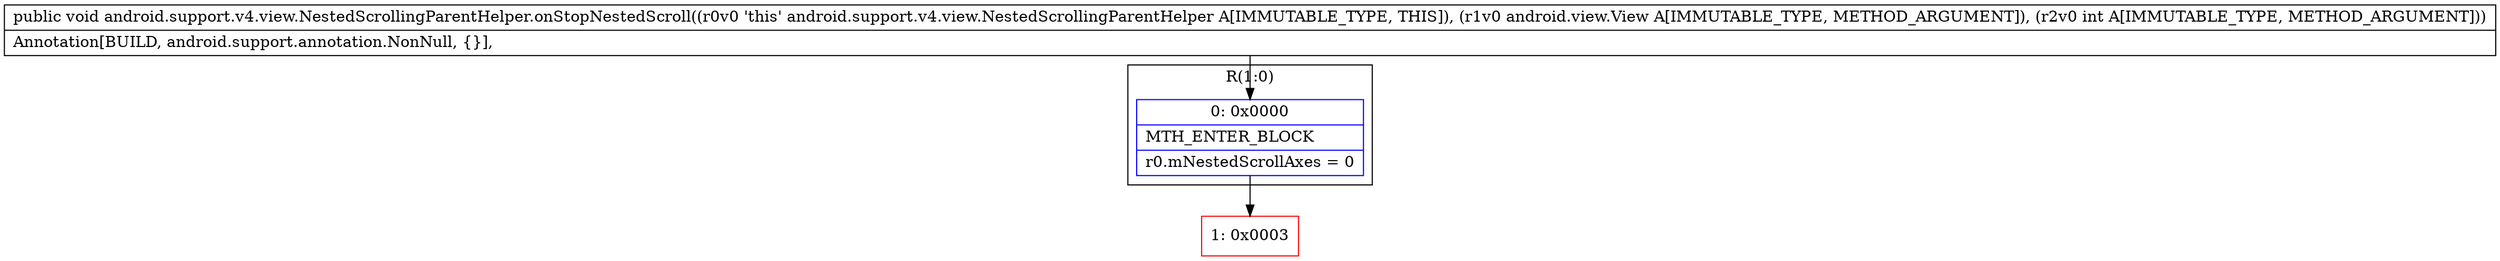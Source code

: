 digraph "CFG forandroid.support.v4.view.NestedScrollingParentHelper.onStopNestedScroll(Landroid\/view\/View;I)V" {
subgraph cluster_Region_1350836399 {
label = "R(1:0)";
node [shape=record,color=blue];
Node_0 [shape=record,label="{0\:\ 0x0000|MTH_ENTER_BLOCK\l|r0.mNestedScrollAxes = 0\l}"];
}
Node_1 [shape=record,color=red,label="{1\:\ 0x0003}"];
MethodNode[shape=record,label="{public void android.support.v4.view.NestedScrollingParentHelper.onStopNestedScroll((r0v0 'this' android.support.v4.view.NestedScrollingParentHelper A[IMMUTABLE_TYPE, THIS]), (r1v0 android.view.View A[IMMUTABLE_TYPE, METHOD_ARGUMENT]), (r2v0 int A[IMMUTABLE_TYPE, METHOD_ARGUMENT]))  | Annotation[BUILD, android.support.annotation.NonNull, \{\}], \l}"];
MethodNode -> Node_0;
Node_0 -> Node_1;
}

